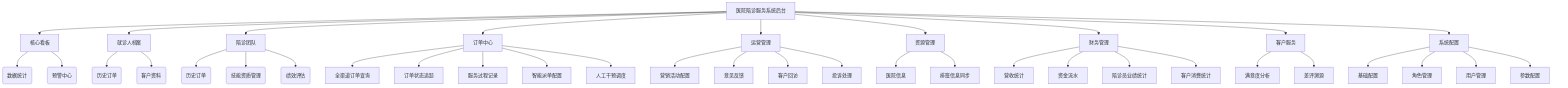 ---
id: bac867ed-9aac-4686-879e-e7a7853b74b2
// [MermaidChart: bac867ed-9aac-4686-879e-e7a7853b74b2]
---
graph TD
  A[医院陪诊服务系统后台] --> B[核心看板]
  A --> C[就诊人档案]
  A --> D[陪诊团队]
  A --> E[订单中心]
  A --> F[运营管理]
  A --> G[资源管理]
  A --> H[财务管理]
  A --> I[客户服务]
  A --> J[系统配置]

  %% 资源统计：
  %% 今日陪诊人数、总陪诊人数
  %% 陪诊员团队人数
  %% 医院数目
  %% 运营统计：
  %% 渠道销售统计（渠道来源、注册量、销售额、成交人数）
  %% 营收统计（总利润、总收入、总支出、退款金额、订单量、订单金额）
  %% 新增客户统计（系统客户总数、注册客户、成交客户、老客户、流失客户）
  %% 订单指标：
  %% 当日成单量
  %% 订单转化率(支付订单数/浏览预约数)×100%
  %% 平均响应时间（下单到接单）
  %% 服务质量：
  %% 陪诊准时率(准时到达订单数/总订单数)×100%
  %% 医嘱准确率(无后续投诉的医嘱记录占比)×100%
  %% 服务态度评价(服务态度评价)
  %% 资源效率：
  %% 陪诊员日均单量（总服务单数/活跃陪诊员数）
  %% 财务指标：
  %% 退款率(退款金额/总收入)×100%
  %% 现金流健康度(可用资金/待结算金额)×100%
  B --> B1(数据统计)
  %% 红色预警：
  %% 支付失败率＞30%持续1小时（切换备用支付通道）
  %% 订单取消率突增50%（自动冻结可疑账号+人工复核、通知运营组长）
  %% 黄色预警：
  %% 某医院预约延迟＞2小时未处理（通知运营组长）
  %% 陪诊员连续3单差评（暂停派单+强制培训）
  B --> B2(预警中心)

  C --> C1(历史订单)
  C --> C2(客户资料)

  D --> D1(历史订单)
  D --> D2(技能资质管理)
  D --> D3(绩效评估)

  E --> E1[全渠道订单查询]
  E --> E2[订单状态追踪]
  E --> E3[服务过程记录]
  E --> E4[智能派单配置]
  E --> E5[人工干预调度]

  F --> F1[营销活动配置]
  F --> F2[意见反馈]
  F --> F3[客户回访]
  F --> F4[投诉处理]

  G --> G1[医院信息]
  G --> G2[排班信息同步]

  H --> H1[营收统计]
  H --> H2[资金流水]
  H --> H3[陪诊员业绩统计]
  H --> H4[客户消费统计]

  I --> I1[满意度分析]
  I --> I2[差评溯源]

  J --> J1[基础配置]
  J --> J2[角色管理]
  J --> J3[用户管理]
  J --> J4[参数配置]